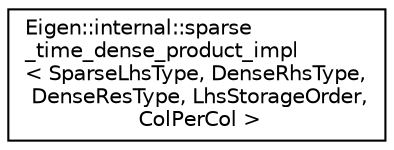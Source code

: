 digraph "Graphical Class Hierarchy"
{
  edge [fontname="Helvetica",fontsize="10",labelfontname="Helvetica",labelfontsize="10"];
  node [fontname="Helvetica",fontsize="10",shape=record];
  rankdir="LR";
  Node1 [label="Eigen::internal::sparse\l_time_dense_product_impl\l\< SparseLhsType, DenseRhsType,\l DenseResType, LhsStorageOrder,\l ColPerCol \>",height=0.2,width=0.4,color="black", fillcolor="white", style="filled",URL="$struct_eigen_1_1internal_1_1sparse__time__dense__product__impl.html"];
}
